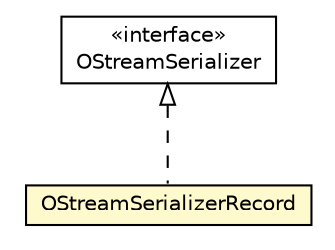 #!/usr/local/bin/dot
#
# Class diagram 
# Generated by UMLGraph version R5_6-24-gf6e263 (http://www.umlgraph.org/)
#

digraph G {
	edge [fontname="Helvetica",fontsize=10,labelfontname="Helvetica",labelfontsize=10];
	node [fontname="Helvetica",fontsize=10,shape=plaintext];
	nodesep=0.25;
	ranksep=0.5;
	// com.orientechnologies.orient.core.serialization.serializer.stream.OStreamSerializer
	c4087694 [label=<<table title="com.orientechnologies.orient.core.serialization.serializer.stream.OStreamSerializer" border="0" cellborder="1" cellspacing="0" cellpadding="2" port="p" href="./OStreamSerializer.html">
		<tr><td><table border="0" cellspacing="0" cellpadding="1">
<tr><td align="center" balign="center"> &#171;interface&#187; </td></tr>
<tr><td align="center" balign="center"> OStreamSerializer </td></tr>
		</table></td></tr>
		</table>>, URL="./OStreamSerializer.html", fontname="Helvetica", fontcolor="black", fontsize=10.0];
	// com.orientechnologies.orient.core.serialization.serializer.stream.OStreamSerializerRecord
	c4087696 [label=<<table title="com.orientechnologies.orient.core.serialization.serializer.stream.OStreamSerializerRecord" border="0" cellborder="1" cellspacing="0" cellpadding="2" port="p" bgcolor="lemonChiffon" href="./OStreamSerializerRecord.html">
		<tr><td><table border="0" cellspacing="0" cellpadding="1">
<tr><td align="center" balign="center"> OStreamSerializerRecord </td></tr>
		</table></td></tr>
		</table>>, URL="./OStreamSerializerRecord.html", fontname="Helvetica", fontcolor="black", fontsize=10.0];
	//com.orientechnologies.orient.core.serialization.serializer.stream.OStreamSerializerRecord implements com.orientechnologies.orient.core.serialization.serializer.stream.OStreamSerializer
	c4087694:p -> c4087696:p [dir=back,arrowtail=empty,style=dashed];
}

